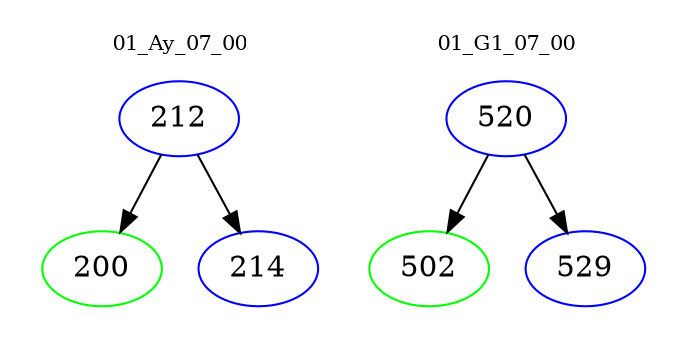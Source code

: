 digraph{
subgraph cluster_0 {
color = white
label = "01_Ay_07_00";
fontsize=10;
T0_212 [label="212", color="blue"]
T0_212 -> T0_200 [color="black"]
T0_200 [label="200", color="green"]
T0_212 -> T0_214 [color="black"]
T0_214 [label="214", color="blue"]
}
subgraph cluster_1 {
color = white
label = "01_G1_07_00";
fontsize=10;
T1_520 [label="520", color="blue"]
T1_520 -> T1_502 [color="black"]
T1_502 [label="502", color="green"]
T1_520 -> T1_529 [color="black"]
T1_529 [label="529", color="blue"]
}
}
